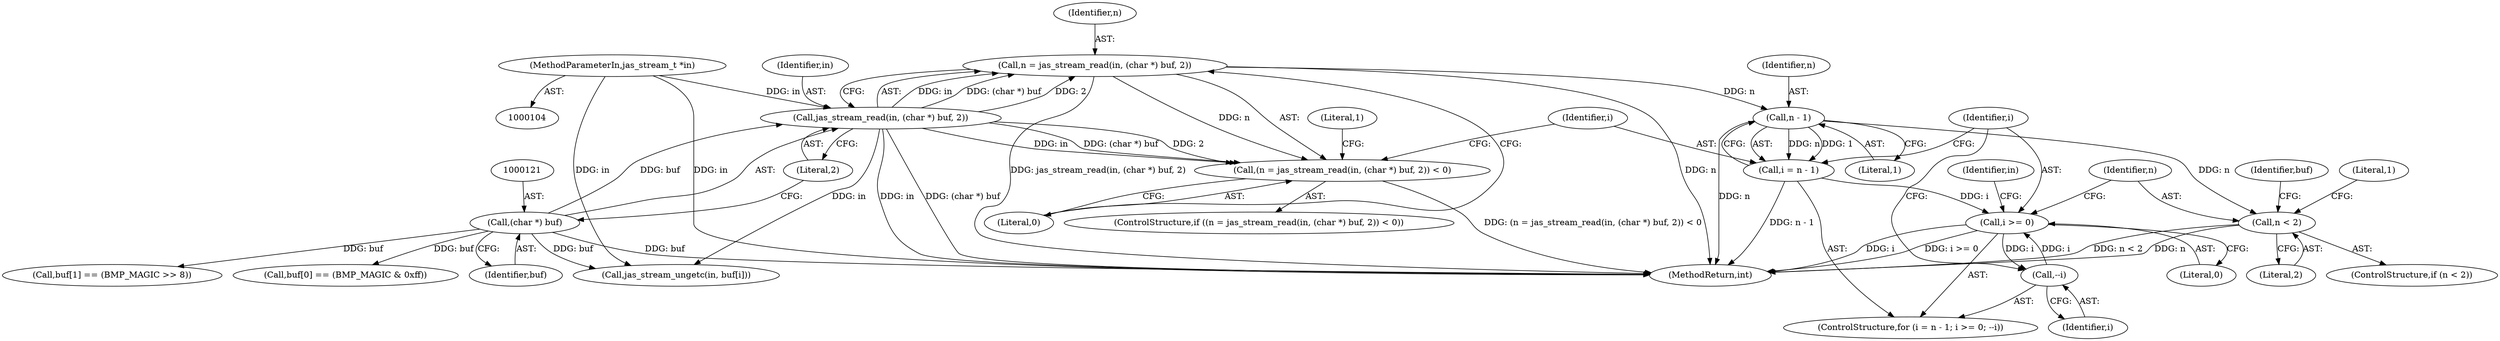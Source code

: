 digraph "0_jasper_d42b2388f7f8e0332c846675133acea151fc557a_32@API" {
"1000116" [label="(Call,n = jas_stream_read(in, (char *) buf, 2))"];
"1000118" [label="(Call,jas_stream_read(in, (char *) buf, 2))"];
"1000105" [label="(MethodParameterIn,jas_stream_t *in)"];
"1000120" [label="(Call,(char *) buf)"];
"1000115" [label="(Call,(n = jas_stream_read(in, (char *) buf, 2)) < 0)"];
"1000132" [label="(Call,n - 1)"];
"1000130" [label="(Call,i = n - 1)"];
"1000135" [label="(Call,i >= 0)"];
"1000138" [label="(Call,--i)"];
"1000154" [label="(Call,n < 2)"];
"1000118" [label="(Call,jas_stream_read(in, (char *) buf, 2))"];
"1000183" [label="(MethodReturn,int)"];
"1000170" [label="(Call,buf[1] == (BMP_MAGIC >> 8))"];
"1000130" [label="(Call,i = n - 1)"];
"1000129" [label="(ControlStructure,for (i = n - 1; i >= 0; --i))"];
"1000139" [label="(Identifier,i)"];
"1000119" [label="(Identifier,in)"];
"1000165" [label="(Identifier,buf)"];
"1000163" [label="(Call,buf[0] == (BMP_MAGIC & 0xff))"];
"1000114" [label="(ControlStructure,if ((n = jas_stream_read(in, (char *) buf, 2)) < 0))"];
"1000160" [label="(Literal,1)"];
"1000105" [label="(MethodParameterIn,jas_stream_t *in)"];
"1000132" [label="(Call,n - 1)"];
"1000120" [label="(Call,(char *) buf)"];
"1000156" [label="(Literal,2)"];
"1000143" [label="(Call,jas_stream_ungetc(in, buf[i]))"];
"1000134" [label="(Literal,1)"];
"1000122" [label="(Identifier,buf)"];
"1000115" [label="(Call,(n = jas_stream_read(in, (char *) buf, 2)) < 0)"];
"1000155" [label="(Identifier,n)"];
"1000144" [label="(Identifier,in)"];
"1000153" [label="(ControlStructure,if (n < 2))"];
"1000117" [label="(Identifier,n)"];
"1000135" [label="(Call,i >= 0)"];
"1000124" [label="(Literal,0)"];
"1000123" [label="(Literal,2)"];
"1000128" [label="(Literal,1)"];
"1000136" [label="(Identifier,i)"];
"1000116" [label="(Call,n = jas_stream_read(in, (char *) buf, 2))"];
"1000133" [label="(Identifier,n)"];
"1000138" [label="(Call,--i)"];
"1000131" [label="(Identifier,i)"];
"1000137" [label="(Literal,0)"];
"1000154" [label="(Call,n < 2)"];
"1000116" -> "1000115"  [label="AST: "];
"1000116" -> "1000118"  [label="CFG: "];
"1000117" -> "1000116"  [label="AST: "];
"1000118" -> "1000116"  [label="AST: "];
"1000124" -> "1000116"  [label="CFG: "];
"1000116" -> "1000183"  [label="DDG: jas_stream_read(in, (char *) buf, 2)"];
"1000116" -> "1000183"  [label="DDG: n"];
"1000116" -> "1000115"  [label="DDG: n"];
"1000118" -> "1000116"  [label="DDG: in"];
"1000118" -> "1000116"  [label="DDG: (char *) buf"];
"1000118" -> "1000116"  [label="DDG: 2"];
"1000116" -> "1000132"  [label="DDG: n"];
"1000118" -> "1000123"  [label="CFG: "];
"1000119" -> "1000118"  [label="AST: "];
"1000120" -> "1000118"  [label="AST: "];
"1000123" -> "1000118"  [label="AST: "];
"1000118" -> "1000183"  [label="DDG: in"];
"1000118" -> "1000183"  [label="DDG: (char *) buf"];
"1000118" -> "1000115"  [label="DDG: in"];
"1000118" -> "1000115"  [label="DDG: (char *) buf"];
"1000118" -> "1000115"  [label="DDG: 2"];
"1000105" -> "1000118"  [label="DDG: in"];
"1000120" -> "1000118"  [label="DDG: buf"];
"1000118" -> "1000143"  [label="DDG: in"];
"1000105" -> "1000104"  [label="AST: "];
"1000105" -> "1000183"  [label="DDG: in"];
"1000105" -> "1000143"  [label="DDG: in"];
"1000120" -> "1000122"  [label="CFG: "];
"1000121" -> "1000120"  [label="AST: "];
"1000122" -> "1000120"  [label="AST: "];
"1000123" -> "1000120"  [label="CFG: "];
"1000120" -> "1000183"  [label="DDG: buf"];
"1000120" -> "1000143"  [label="DDG: buf"];
"1000120" -> "1000163"  [label="DDG: buf"];
"1000120" -> "1000170"  [label="DDG: buf"];
"1000115" -> "1000114"  [label="AST: "];
"1000115" -> "1000124"  [label="CFG: "];
"1000124" -> "1000115"  [label="AST: "];
"1000128" -> "1000115"  [label="CFG: "];
"1000131" -> "1000115"  [label="CFG: "];
"1000115" -> "1000183"  [label="DDG: (n = jas_stream_read(in, (char *) buf, 2)) < 0"];
"1000132" -> "1000130"  [label="AST: "];
"1000132" -> "1000134"  [label="CFG: "];
"1000133" -> "1000132"  [label="AST: "];
"1000134" -> "1000132"  [label="AST: "];
"1000130" -> "1000132"  [label="CFG: "];
"1000132" -> "1000183"  [label="DDG: n"];
"1000132" -> "1000130"  [label="DDG: n"];
"1000132" -> "1000130"  [label="DDG: 1"];
"1000132" -> "1000154"  [label="DDG: n"];
"1000130" -> "1000129"  [label="AST: "];
"1000131" -> "1000130"  [label="AST: "];
"1000136" -> "1000130"  [label="CFG: "];
"1000130" -> "1000183"  [label="DDG: n - 1"];
"1000130" -> "1000135"  [label="DDG: i"];
"1000135" -> "1000129"  [label="AST: "];
"1000135" -> "1000137"  [label="CFG: "];
"1000136" -> "1000135"  [label="AST: "];
"1000137" -> "1000135"  [label="AST: "];
"1000144" -> "1000135"  [label="CFG: "];
"1000155" -> "1000135"  [label="CFG: "];
"1000135" -> "1000183"  [label="DDG: i >= 0"];
"1000135" -> "1000183"  [label="DDG: i"];
"1000138" -> "1000135"  [label="DDG: i"];
"1000135" -> "1000138"  [label="DDG: i"];
"1000138" -> "1000129"  [label="AST: "];
"1000138" -> "1000139"  [label="CFG: "];
"1000139" -> "1000138"  [label="AST: "];
"1000136" -> "1000138"  [label="CFG: "];
"1000154" -> "1000153"  [label="AST: "];
"1000154" -> "1000156"  [label="CFG: "];
"1000155" -> "1000154"  [label="AST: "];
"1000156" -> "1000154"  [label="AST: "];
"1000160" -> "1000154"  [label="CFG: "];
"1000165" -> "1000154"  [label="CFG: "];
"1000154" -> "1000183"  [label="DDG: n < 2"];
"1000154" -> "1000183"  [label="DDG: n"];
}
